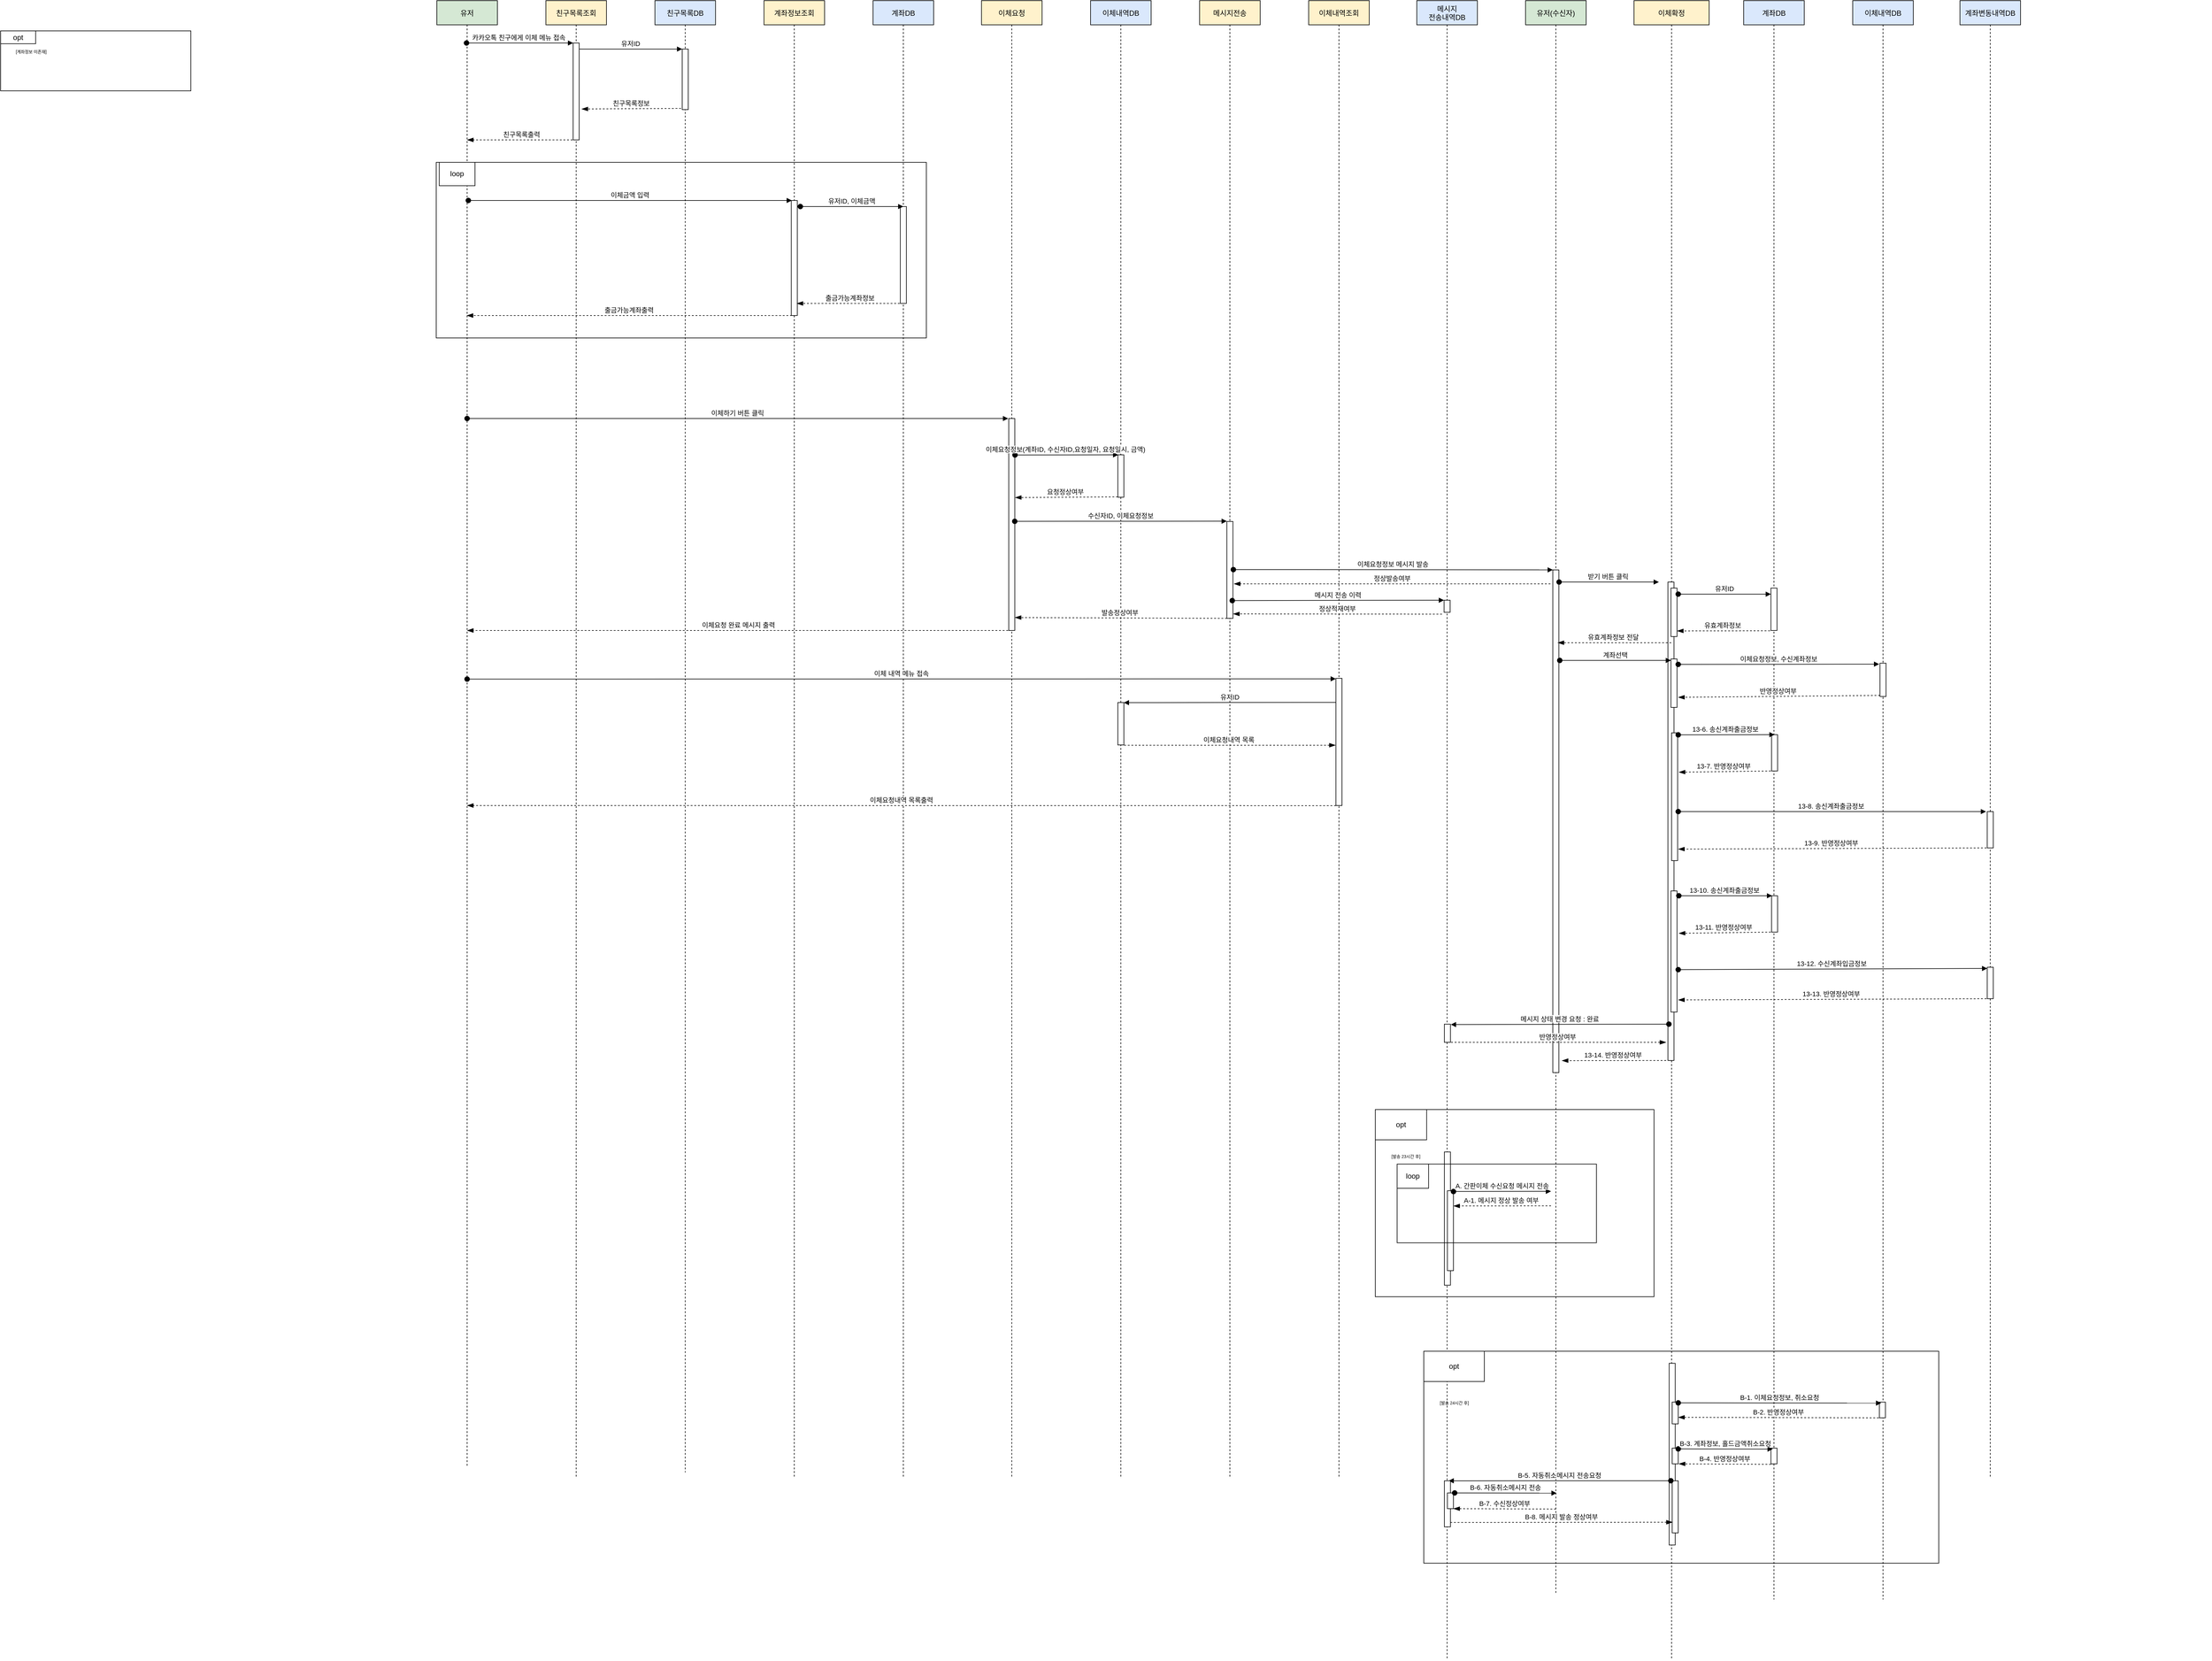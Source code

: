 <mxfile version="20.3.3" type="github">
  <diagram id="kgpKYQtTHZ0yAKxKKP6v" name="Page-1">
    <mxGraphModel dx="3122" dy="794" grid="1" gridSize="10" guides="1" tooltips="1" connect="1" arrows="1" fold="1" page="1" pageScale="1" pageWidth="850" pageHeight="1100" background="none" math="0" shadow="0">
      <root>
        <mxCell id="0" />
        <mxCell id="1" parent="0" />
        <mxCell id="CvV1-d97VzqDH3h47T7x-56" value="" style="group" parent="1" vertex="1" connectable="0">
          <mxGeometry x="-1100" y="130" width="314" height="99" as="geometry" />
        </mxCell>
        <mxCell id="CvV1-d97VzqDH3h47T7x-58" value="opt" style="whiteSpace=wrap;html=1;labelBackgroundColor=#FFFFFF;strokeWidth=1;fillColor=default;" parent="CvV1-d97VzqDH3h47T7x-56" vertex="1">
          <mxGeometry width="57.842" height="21.214" as="geometry" />
        </mxCell>
        <mxCell id="CvV1-d97VzqDH3h47T7x-61" value="" style="group" parent="CvV1-d97VzqDH3h47T7x-56" vertex="1" connectable="0">
          <mxGeometry width="314.0" height="99.0" as="geometry" />
        </mxCell>
        <mxCell id="CvV1-d97VzqDH3h47T7x-57" value="" style="whiteSpace=wrap;html=1;labelBackgroundColor=#FFFFFF;strokeWidth=1;fillColor=none;" parent="CvV1-d97VzqDH3h47T7x-61" vertex="1">
          <mxGeometry width="314.0" height="99.0" as="geometry" />
        </mxCell>
        <mxCell id="CvV1-d97VzqDH3h47T7x-60" value="[계좌정보 미존재]" style="text;html=1;align=center;verticalAlign=middle;resizable=0;points=[];autosize=1;strokeColor=none;fillColor=none;fontSize=7;" parent="CvV1-d97VzqDH3h47T7x-61" vertex="1">
          <mxGeometry y="20.114" width="100" height="30" as="geometry" />
        </mxCell>
        <mxCell id="2jdDPLGbn6Hf8-7H8EuZ-40" value="" style="group" parent="1" vertex="1" connectable="0">
          <mxGeometry x="-380" y="80" width="2929" height="2740" as="geometry" />
        </mxCell>
        <mxCell id="3nuBFxr9cyL0pnOWT2aG-1" value="친구목록조회" style="shape=umlLifeline;perimeter=lifelinePerimeter;container=1;collapsible=0;recursiveResize=0;rounded=0;shadow=0;strokeWidth=1;fillColor=#fff2cc;strokeColor=default;" parent="2jdDPLGbn6Hf8-7H8EuZ-40" vertex="1">
          <mxGeometry x="180" width="100" height="2440" as="geometry" />
        </mxCell>
        <mxCell id="3nuBFxr9cyL0pnOWT2aG-2" value="" style="points=[];perimeter=orthogonalPerimeter;rounded=0;shadow=0;strokeWidth=1;" parent="3nuBFxr9cyL0pnOWT2aG-1" vertex="1">
          <mxGeometry x="45" y="70" width="10" height="160" as="geometry" />
        </mxCell>
        <mxCell id="3nuBFxr9cyL0pnOWT2aG-5" value="친구목록DB" style="shape=umlLifeline;perimeter=lifelinePerimeter;container=1;collapsible=0;recursiveResize=0;rounded=0;shadow=0;strokeWidth=1;fillColor=#dae8fc;strokeColor=default;" parent="2jdDPLGbn6Hf8-7H8EuZ-40" vertex="1">
          <mxGeometry x="360" width="100" height="2430" as="geometry" />
        </mxCell>
        <mxCell id="3nuBFxr9cyL0pnOWT2aG-6" value="" style="points=[];perimeter=orthogonalPerimeter;rounded=0;shadow=0;strokeWidth=1;" parent="3nuBFxr9cyL0pnOWT2aG-5" vertex="1">
          <mxGeometry x="45" y="80" width="10" height="100" as="geometry" />
        </mxCell>
        <mxCell id="3nuBFxr9cyL0pnOWT2aG-7" value="친구목록정보" style="verticalAlign=bottom;endArrow=blockThin;dashed=1;endSize=8;shadow=0;strokeWidth=1;exitX=-0.2;exitY=0.98;exitDx=0;exitDy=0;exitPerimeter=0;endFill=1;entryX=1.4;entryY=0.681;entryDx=0;entryDy=0;entryPerimeter=0;" parent="2jdDPLGbn6Hf8-7H8EuZ-40" target="3nuBFxr9cyL0pnOWT2aG-2" edge="1">
          <mxGeometry relative="1" as="geometry">
            <mxPoint x="240" y="178" as="targetPoint" />
            <mxPoint x="403" y="178" as="sourcePoint" />
          </mxGeometry>
        </mxCell>
        <mxCell id="3nuBFxr9cyL0pnOWT2aG-8" value="유저ID" style="verticalAlign=bottom;endArrow=block;entryX=0;entryY=0;shadow=0;strokeWidth=1;" parent="2jdDPLGbn6Hf8-7H8EuZ-40" source="3nuBFxr9cyL0pnOWT2aG-2" target="3nuBFxr9cyL0pnOWT2aG-6" edge="1">
          <mxGeometry relative="1" as="geometry">
            <mxPoint x="335" y="80" as="sourcePoint" />
          </mxGeometry>
        </mxCell>
        <mxCell id="CvV1-d97VzqDH3h47T7x-1" value="유저" style="shape=umlLifeline;perimeter=lifelinePerimeter;container=1;collapsible=0;recursiveResize=0;rounded=0;shadow=0;strokeWidth=1;fillColor=#d5e8d4;strokeColor=default;" parent="2jdDPLGbn6Hf8-7H8EuZ-40" vertex="1">
          <mxGeometry width="100" height="2420" as="geometry" />
        </mxCell>
        <mxCell id="CvV1-d97VzqDH3h47T7x-10" value="이체금액 입력" style="verticalAlign=bottom;startArrow=oval;endArrow=block;startSize=8;shadow=0;strokeWidth=1;exitX=0.4;exitY=0;exitDx=0;exitDy=0;exitPerimeter=0;entryX=0.1;entryY=0;entryDx=0;entryDy=0;entryPerimeter=0;" parent="CvV1-d97VzqDH3h47T7x-1" target="CvV1-d97VzqDH3h47T7x-8" edge="1">
          <mxGeometry relative="1" as="geometry">
            <mxPoint x="52" y="330" as="sourcePoint" />
            <mxPoint x="228" y="330" as="targetPoint" />
          </mxGeometry>
        </mxCell>
        <mxCell id="3nuBFxr9cyL0pnOWT2aG-3" value="카카오톡 친구에게 이체 메뉴 접속 " style="verticalAlign=bottom;startArrow=oval;endArrow=block;startSize=8;shadow=0;strokeWidth=1;exitX=0.4;exitY=0;exitDx=0;exitDy=0;exitPerimeter=0;" parent="2jdDPLGbn6Hf8-7H8EuZ-40" target="3nuBFxr9cyL0pnOWT2aG-2" edge="1">
          <mxGeometry relative="1" as="geometry">
            <mxPoint x="49" y="70" as="sourcePoint" />
          </mxGeometry>
        </mxCell>
        <mxCell id="CvV1-d97VzqDH3h47T7x-9" value="친구목록출력" style="verticalAlign=bottom;endArrow=blockThin;dashed=1;endSize=8;shadow=0;strokeWidth=1;endFill=1;" parent="2jdDPLGbn6Hf8-7H8EuZ-40" target="CvV1-d97VzqDH3h47T7x-1" edge="1">
          <mxGeometry relative="1" as="geometry">
            <mxPoint x="245" y="240" as="targetPoint" />
            <mxPoint x="230" y="230" as="sourcePoint" />
          </mxGeometry>
        </mxCell>
        <mxCell id="CvV1-d97VzqDH3h47T7x-13" value="계좌정보조회" style="shape=umlLifeline;perimeter=lifelinePerimeter;container=1;collapsible=0;recursiveResize=0;rounded=0;shadow=0;strokeWidth=1;fillColor=#fff2cc;strokeColor=default;" parent="2jdDPLGbn6Hf8-7H8EuZ-40" vertex="1">
          <mxGeometry x="540" width="100" height="2440" as="geometry" />
        </mxCell>
        <mxCell id="CvV1-d97VzqDH3h47T7x-8" value="" style="points=[];perimeter=orthogonalPerimeter;rounded=0;shadow=0;strokeWidth=1;" parent="CvV1-d97VzqDH3h47T7x-13" vertex="1">
          <mxGeometry x="45" y="330" width="10" height="190" as="geometry" />
        </mxCell>
        <mxCell id="CvV1-d97VzqDH3h47T7x-15" value="계좌DB" style="shape=umlLifeline;perimeter=lifelinePerimeter;container=1;collapsible=0;recursiveResize=0;rounded=0;shadow=0;strokeWidth=1;fillColor=#dae8fc;strokeColor=default;" parent="2jdDPLGbn6Hf8-7H8EuZ-40" vertex="1">
          <mxGeometry x="720" width="100" height="2440" as="geometry" />
        </mxCell>
        <mxCell id="CvV1-d97VzqDH3h47T7x-16" value="" style="points=[];perimeter=orthogonalPerimeter;rounded=0;shadow=0;strokeWidth=1;" parent="CvV1-d97VzqDH3h47T7x-15" vertex="1">
          <mxGeometry x="45" y="340" width="10" height="160" as="geometry" />
        </mxCell>
        <mxCell id="CvV1-d97VzqDH3h47T7x-19" value="유저ID, 이체금액" style="verticalAlign=bottom;startArrow=oval;endArrow=block;startSize=8;shadow=0;strokeWidth=1;entryX=0.5;entryY=0;entryDx=0;entryDy=0;entryPerimeter=0;" parent="2jdDPLGbn6Hf8-7H8EuZ-40" target="CvV1-d97VzqDH3h47T7x-16" edge="1">
          <mxGeometry relative="1" as="geometry">
            <mxPoint x="600" y="340" as="sourcePoint" />
            <mxPoint x="1154" y="370" as="targetPoint" />
          </mxGeometry>
        </mxCell>
        <mxCell id="CvV1-d97VzqDH3h47T7x-24" value="출금가능계좌정보" style="verticalAlign=bottom;endArrow=blockThin;dashed=1;endSize=8;shadow=0;strokeWidth=1;entryX=0.9;entryY=0.869;entryDx=0;entryDy=0;entryPerimeter=0;exitX=0.5;exitY=1;exitDx=0;exitDy=0;exitPerimeter=0;endFill=1;" parent="2jdDPLGbn6Hf8-7H8EuZ-40" edge="1">
          <mxGeometry relative="1" as="geometry">
            <mxPoint x="594" y="500.04" as="targetPoint" />
            <mxPoint x="770" y="500" as="sourcePoint" />
          </mxGeometry>
        </mxCell>
        <mxCell id="CvV1-d97VzqDH3h47T7x-25" value="출금가능계좌출력" style="verticalAlign=bottom;endArrow=blockThin;dashed=1;endSize=8;shadow=0;strokeWidth=1;exitX=0.5;exitY=1;exitDx=0;exitDy=0;exitPerimeter=0;endFill=1;" parent="2jdDPLGbn6Hf8-7H8EuZ-40" edge="1">
          <mxGeometry relative="1" as="geometry">
            <mxPoint x="49.5" y="520" as="targetPoint" />
            <mxPoint x="586" y="520" as="sourcePoint" />
          </mxGeometry>
        </mxCell>
        <mxCell id="CvV1-d97VzqDH3h47T7x-55" value="" style="group" parent="2jdDPLGbn6Hf8-7H8EuZ-40" vertex="1" connectable="0">
          <mxGeometry x="4" y="267" width="809" height="290" as="geometry" />
        </mxCell>
        <mxCell id="CvV1-d97VzqDH3h47T7x-54" value="loop" style="whiteSpace=wrap;html=1;labelBackgroundColor=#FFFFFF;strokeWidth=1;fillColor=default;" parent="CvV1-d97VzqDH3h47T7x-55" vertex="1">
          <mxGeometry width="58.99" height="38.667" as="geometry" />
        </mxCell>
        <mxCell id="CvV1-d97VzqDH3h47T7x-53" value="" style="whiteSpace=wrap;html=1;labelBackgroundColor=#FFFFFF;strokeWidth=1;fillColor=none;" parent="CvV1-d97VzqDH3h47T7x-55" vertex="1">
          <mxGeometry x="-5" width="809" height="290" as="geometry" />
        </mxCell>
        <mxCell id="CvV1-d97VzqDH3h47T7x-63" value="이체하기 버튼 클릭" style="verticalAlign=bottom;startArrow=oval;endArrow=block;startSize=8;shadow=0;strokeWidth=1;exitX=0.4;exitY=0;exitDx=0;exitDy=0;exitPerimeter=0;entryX=-0.1;entryY=0;entryDx=0;entryDy=0;entryPerimeter=0;" parent="2jdDPLGbn6Hf8-7H8EuZ-40" target="CvV1-d97VzqDH3h47T7x-65" edge="1">
          <mxGeometry relative="1" as="geometry">
            <mxPoint x="50" y="690" as="sourcePoint" />
            <mxPoint x="226" y="690" as="targetPoint" />
          </mxGeometry>
        </mxCell>
        <mxCell id="CvV1-d97VzqDH3h47T7x-77" value="이체요청 완료 메시지 출력 " style="verticalAlign=bottom;endArrow=blockThin;dashed=1;endSize=8;shadow=0;strokeWidth=1;exitX=0.5;exitY=1;exitDx=0;exitDy=0;exitPerimeter=0;endFill=1;" parent="2jdDPLGbn6Hf8-7H8EuZ-40" source="CvV1-d97VzqDH3h47T7x-65" target="CvV1-d97VzqDH3h47T7x-1" edge="1">
          <mxGeometry relative="1" as="geometry">
            <mxPoint x="772.0" y="1040.45" as="targetPoint" />
            <mxPoint x="1120.85" y="1040" as="sourcePoint" />
          </mxGeometry>
        </mxCell>
        <mxCell id="CvV1-d97VzqDH3h47T7x-79" value="이체 내역 메뉴 접속" style="verticalAlign=bottom;startArrow=oval;endArrow=block;startSize=8;shadow=0;strokeWidth=1;exitX=0.5;exitY=0.484;exitDx=0;exitDy=0;exitPerimeter=0;entryX=-0.015;entryY=0.004;entryDx=0;entryDy=0;entryPerimeter=0;" parent="2jdDPLGbn6Hf8-7H8EuZ-40" target="CvV1-d97VzqDH3h47T7x-82" edge="1">
          <mxGeometry relative="1" as="geometry">
            <mxPoint x="50" y="1120.28" as="sourcePoint" />
            <mxPoint x="1127" y="1119" as="targetPoint" />
          </mxGeometry>
        </mxCell>
        <mxCell id="CvV1-d97VzqDH3h47T7x-87" value="이체요청내역 목록출력" style="verticalAlign=bottom;endArrow=blockThin;dashed=1;endSize=8;shadow=0;strokeWidth=1;endFill=1;exitX=0;exitY=1.001;exitDx=0;exitDy=0;exitPerimeter=0;" parent="2jdDPLGbn6Hf8-7H8EuZ-40" source="CvV1-d97VzqDH3h47T7x-82" edge="1">
          <mxGeometry relative="1" as="geometry">
            <mxPoint x="50" y="1329" as="targetPoint" />
            <mxPoint x="1790" y="1329" as="sourcePoint" />
          </mxGeometry>
        </mxCell>
        <mxCell id="CvV1-d97VzqDH3h47T7x-135" value="" style="group" parent="2jdDPLGbn6Hf8-7H8EuZ-40" vertex="1" connectable="0">
          <mxGeometry x="899" width="2030" height="2740" as="geometry" />
        </mxCell>
        <mxCell id="CvV1-d97VzqDH3h47T7x-64" value="이체요청" style="shape=umlLifeline;perimeter=lifelinePerimeter;container=1;collapsible=0;recursiveResize=0;rounded=0;shadow=0;strokeWidth=1;fillColor=#fff2cc;strokeColor=default;" parent="CvV1-d97VzqDH3h47T7x-135" vertex="1">
          <mxGeometry width="100" height="2440" as="geometry" />
        </mxCell>
        <mxCell id="CvV1-d97VzqDH3h47T7x-65" value="" style="points=[];perimeter=orthogonalPerimeter;rounded=0;shadow=0;strokeWidth=1;" parent="CvV1-d97VzqDH3h47T7x-64" vertex="1">
          <mxGeometry x="45" y="690" width="10" height="350" as="geometry" />
        </mxCell>
        <mxCell id="CvV1-d97VzqDH3h47T7x-66" value="이체내역DB" style="shape=umlLifeline;perimeter=lifelinePerimeter;container=1;collapsible=0;recursiveResize=0;rounded=0;shadow=0;strokeWidth=1;fillColor=#dae8fc;strokeColor=default;" parent="CvV1-d97VzqDH3h47T7x-135" vertex="1">
          <mxGeometry x="180" width="100" height="2440" as="geometry" />
        </mxCell>
        <mxCell id="CvV1-d97VzqDH3h47T7x-67" value="" style="points=[];perimeter=orthogonalPerimeter;rounded=0;shadow=0;strokeWidth=1;" parent="CvV1-d97VzqDH3h47T7x-66" vertex="1">
          <mxGeometry x="45" y="750" width="10" height="70" as="geometry" />
        </mxCell>
        <mxCell id="CvV1-d97VzqDH3h47T7x-84" value="" style="points=[];perimeter=orthogonalPerimeter;rounded=0;shadow=0;strokeWidth=1;" parent="CvV1-d97VzqDH3h47T7x-66" vertex="1">
          <mxGeometry x="45" y="1159" width="10" height="70" as="geometry" />
        </mxCell>
        <mxCell id="CvV1-d97VzqDH3h47T7x-68" value="메시지전송" style="shape=umlLifeline;perimeter=lifelinePerimeter;container=1;collapsible=0;recursiveResize=0;rounded=0;shadow=0;strokeWidth=1;fillColor=#fff2cc;strokeColor=default;" parent="CvV1-d97VzqDH3h47T7x-135" vertex="1">
          <mxGeometry x="360" width="100" height="2440" as="geometry" />
        </mxCell>
        <mxCell id="CvV1-d97VzqDH3h47T7x-69" value="" style="points=[];perimeter=orthogonalPerimeter;rounded=0;shadow=0;strokeWidth=1;" parent="CvV1-d97VzqDH3h47T7x-68" vertex="1">
          <mxGeometry x="45" y="860" width="10" height="160" as="geometry" />
        </mxCell>
        <mxCell id="CvV1-d97VzqDH3h47T7x-71" value="이체요청정보(계좌ID, 수신자ID,요청일자, 요청일시, 금액) " style="verticalAlign=bottom;startArrow=oval;endArrow=block;startSize=8;shadow=0;strokeWidth=1;exitX=1.031;exitY=0.172;exitDx=0;exitDy=0;exitPerimeter=0;entryX=0.068;entryY=0;entryDx=0;entryDy=0;entryPerimeter=0;" parent="CvV1-d97VzqDH3h47T7x-135" source="CvV1-d97VzqDH3h47T7x-65" target="CvV1-d97VzqDH3h47T7x-67" edge="1">
          <mxGeometry relative="1" as="geometry">
            <mxPoint x="60" y="750" as="sourcePoint" />
            <mxPoint x="230" y="750" as="targetPoint" />
          </mxGeometry>
        </mxCell>
        <mxCell id="CvV1-d97VzqDH3h47T7x-72" value="수신자ID, 이체요청정보" style="verticalAlign=bottom;startArrow=oval;endArrow=block;startSize=8;shadow=0;strokeWidth=1;exitX=0.986;exitY=0.485;exitDx=0;exitDy=0;exitPerimeter=0;entryX=-0.014;entryY=-0.003;entryDx=0;entryDy=0;entryPerimeter=0;" parent="CvV1-d97VzqDH3h47T7x-135" source="CvV1-d97VzqDH3h47T7x-65" target="CvV1-d97VzqDH3h47T7x-69" edge="1">
          <mxGeometry relative="1" as="geometry">
            <mxPoint x="65.31" y="860.2" as="sourcePoint" />
            <mxPoint x="235.68" y="860" as="targetPoint" />
          </mxGeometry>
        </mxCell>
        <mxCell id="CvV1-d97VzqDH3h47T7x-73" value="요청정상여부 " style="verticalAlign=bottom;endArrow=blockThin;dashed=1;endSize=8;shadow=0;strokeWidth=1;exitX=0.009;exitY=0.991;exitDx=0;exitDy=0;exitPerimeter=0;endFill=1;entryX=1.036;entryY=0.373;entryDx=0;entryDy=0;entryPerimeter=0;" parent="CvV1-d97VzqDH3h47T7x-135" source="CvV1-d97VzqDH3h47T7x-67" target="CvV1-d97VzqDH3h47T7x-65" edge="1">
          <mxGeometry relative="1" as="geometry">
            <mxPoint x="60" y="820" as="targetPoint" />
            <mxPoint x="225" y="818.82" as="sourcePoint" />
          </mxGeometry>
        </mxCell>
        <mxCell id="CvV1-d97VzqDH3h47T7x-74" value="유저(수신자)" style="shape=umlLifeline;perimeter=lifelinePerimeter;container=1;collapsible=0;recursiveResize=0;rounded=0;shadow=0;strokeWidth=1;fillColor=#d5e8d4;strokeColor=default;" parent="CvV1-d97VzqDH3h47T7x-135" vertex="1">
          <mxGeometry x="898" width="100" height="2630" as="geometry" />
        </mxCell>
        <mxCell id="CvV1-d97VzqDH3h47T7x-88" value="" style="points=[];perimeter=orthogonalPerimeter;rounded=0;shadow=0;strokeWidth=1;" parent="CvV1-d97VzqDH3h47T7x-74" vertex="1">
          <mxGeometry x="45" y="940" width="10" height="830" as="geometry" />
        </mxCell>
        <mxCell id="CvV1-d97VzqDH3h47T7x-76" value="발송정상여부 " style="verticalAlign=bottom;endArrow=blockThin;dashed=1;endSize=8;shadow=0;strokeWidth=1;exitX=0.008;exitY=1;exitDx=0;exitDy=0;exitPerimeter=0;endFill=1;entryX=1.012;entryY=0.939;entryDx=0;entryDy=0;entryPerimeter=0;" parent="CvV1-d97VzqDH3h47T7x-135" source="CvV1-d97VzqDH3h47T7x-69" target="CvV1-d97VzqDH3h47T7x-65" edge="1">
          <mxGeometry relative="1" as="geometry">
            <mxPoint x="150" y="931" as="targetPoint" />
            <mxPoint x="399.73" y="930.0" as="sourcePoint" />
          </mxGeometry>
        </mxCell>
        <mxCell id="CvV1-d97VzqDH3h47T7x-81" value="이체내역조회" style="shape=umlLifeline;perimeter=lifelinePerimeter;container=1;collapsible=0;recursiveResize=0;rounded=0;shadow=0;strokeWidth=1;fillColor=#fff2cc;strokeColor=default;" parent="CvV1-d97VzqDH3h47T7x-135" vertex="1">
          <mxGeometry x="540" width="100" height="2440" as="geometry" />
        </mxCell>
        <mxCell id="CvV1-d97VzqDH3h47T7x-82" value="" style="points=[];perimeter=orthogonalPerimeter;rounded=0;shadow=0;strokeWidth=1;" parent="CvV1-d97VzqDH3h47T7x-81" vertex="1">
          <mxGeometry x="45" y="1119" width="10" height="210" as="geometry" />
        </mxCell>
        <mxCell id="CvV1-d97VzqDH3h47T7x-83" value="유저ID" style="verticalAlign=bottom;startArrow=none;endArrow=block;startSize=8;shadow=0;strokeWidth=1;exitX=0.002;exitY=0.189;exitDx=0;exitDy=0;exitPerimeter=0;entryX=0.99;entryY=0.002;entryDx=0;entryDy=0;entryPerimeter=0;startFill=0;" parent="CvV1-d97VzqDH3h47T7x-135" source="CvV1-d97VzqDH3h47T7x-82" target="CvV1-d97VzqDH3h47T7x-84" edge="1">
          <mxGeometry relative="1" as="geometry">
            <mxPoint x="-1020" y="1130.28" as="sourcePoint" />
            <mxPoint x="340" y="1159" as="targetPoint" />
          </mxGeometry>
        </mxCell>
        <mxCell id="CvV1-d97VzqDH3h47T7x-85" value="이체요청내역 목록 " style="verticalAlign=bottom;endArrow=blockThin;dashed=1;endSize=8;shadow=0;strokeWidth=1;exitX=1.047;exitY=1.008;exitDx=0;exitDy=0;exitPerimeter=0;endFill=1;entryX=-0.049;entryY=0.526;entryDx=0;entryDy=0;entryPerimeter=0;" parent="CvV1-d97VzqDH3h47T7x-135" source="CvV1-d97VzqDH3h47T7x-84" target="CvV1-d97VzqDH3h47T7x-82" edge="1">
          <mxGeometry relative="1" as="geometry">
            <mxPoint x="-140" y="1279.45" as="targetPoint" />
            <mxPoint x="208.85" y="1279" as="sourcePoint" />
          </mxGeometry>
        </mxCell>
        <mxCell id="CvV1-d97VzqDH3h47T7x-89" value="이체확정" style="shape=umlLifeline;perimeter=lifelinePerimeter;container=1;collapsible=0;recursiveResize=0;rounded=0;shadow=0;strokeWidth=1;fillColor=#fff2cc;strokeColor=default;" parent="CvV1-d97VzqDH3h47T7x-135" vertex="1">
          <mxGeometry x="1077" width="124" height="2740" as="geometry" />
        </mxCell>
        <mxCell id="CvV1-d97VzqDH3h47T7x-90" value="" style="points=[];perimeter=orthogonalPerimeter;rounded=0;shadow=0;strokeWidth=1;" parent="CvV1-d97VzqDH3h47T7x-89" vertex="1">
          <mxGeometry x="56" y="960" width="10" height="790" as="geometry" />
        </mxCell>
        <mxCell id="CvV1-d97VzqDH3h47T7x-94" value="" style="points=[];perimeter=orthogonalPerimeter;rounded=0;shadow=0;strokeWidth=1;" parent="CvV1-d97VzqDH3h47T7x-89" vertex="1">
          <mxGeometry x="61" y="970" width="10" height="80" as="geometry" />
        </mxCell>
        <mxCell id="CvV1-d97VzqDH3h47T7x-114" value="" style="points=[];perimeter=orthogonalPerimeter;rounded=0;shadow=0;strokeWidth=1;" parent="CvV1-d97VzqDH3h47T7x-89" vertex="1">
          <mxGeometry x="62" y="1209" width="10" height="211" as="geometry" />
        </mxCell>
        <mxCell id="CvV1-d97VzqDH3h47T7x-124" value="" style="points=[];perimeter=orthogonalPerimeter;rounded=0;shadow=0;strokeWidth=1;" parent="CvV1-d97VzqDH3h47T7x-89" vertex="1">
          <mxGeometry x="61" y="1470" width="10" height="200" as="geometry" />
        </mxCell>
        <mxCell id="2jdDPLGbn6Hf8-7H8EuZ-38" value="유효계좌정보 전달 " style="verticalAlign=bottom;endArrow=blockThin;dashed=1;endSize=8;shadow=0;strokeWidth=1;endFill=1;entryX=1.014;entryY=0.884;entryDx=0;entryDy=0;entryPerimeter=0;" parent="CvV1-d97VzqDH3h47T7x-89" source="CvV1-d97VzqDH3h47T7x-89" edge="1">
          <mxGeometry relative="1" as="geometry">
            <mxPoint x="-126.0" y="1060.23" as="targetPoint" />
            <mxPoint x="27.36" y="1060.0" as="sourcePoint" />
          </mxGeometry>
        </mxCell>
        <mxCell id="CvV1-d97VzqDH3h47T7x-91" value="받기 버튼 클릭 " style="verticalAlign=bottom;startArrow=oval;endArrow=block;startSize=8;shadow=0;strokeWidth=1;exitX=1.071;exitY=0.235;exitDx=0;exitDy=0;exitPerimeter=0;" parent="CvV1-d97VzqDH3h47T7x-135" edge="1">
          <mxGeometry relative="1" as="geometry">
            <mxPoint x="953.35" y="960.0" as="sourcePoint" />
            <mxPoint x="1118" y="960" as="targetPoint" />
          </mxGeometry>
        </mxCell>
        <mxCell id="CvV1-d97VzqDH3h47T7x-92" value="계좌DB" style="shape=umlLifeline;perimeter=lifelinePerimeter;container=1;collapsible=0;recursiveResize=0;rounded=0;shadow=0;strokeWidth=1;labelBackgroundColor=none;fillColor=#dae8fc;strokeColor=default;" parent="CvV1-d97VzqDH3h47T7x-135" vertex="1">
          <mxGeometry x="1258" width="100" height="2640" as="geometry" />
        </mxCell>
        <mxCell id="CvV1-d97VzqDH3h47T7x-93" value="" style="points=[];perimeter=orthogonalPerimeter;rounded=0;shadow=0;strokeWidth=1;" parent="CvV1-d97VzqDH3h47T7x-92" vertex="1">
          <mxGeometry x="45" y="970" width="10" height="70" as="geometry" />
        </mxCell>
        <mxCell id="CvV1-d97VzqDH3h47T7x-126" value="13-12. 수신계좌입금정보 " style="verticalAlign=bottom;startArrow=oval;endArrow=block;startSize=8;shadow=0;strokeWidth=1;entryX=-0.038;entryY=0.124;entryDx=0;entryDy=0;entryPerimeter=0;" parent="CvV1-d97VzqDH3h47T7x-92" edge="1">
          <mxGeometry relative="1" as="geometry">
            <mxPoint x="-108" y="1600" as="sourcePoint" />
            <mxPoint x="402.0" y="1598" as="targetPoint" />
          </mxGeometry>
        </mxCell>
        <mxCell id="CvV1-d97VzqDH3h47T7x-127" value="13-13. 반영정상여부 " style="verticalAlign=bottom;endArrow=blockThin;dashed=1;endSize=8;shadow=0;strokeWidth=1;endFill=1;exitX=-0.128;exitY=1;exitDx=0;exitDy=0;exitPerimeter=0;" parent="CvV1-d97VzqDH3h47T7x-92" edge="1">
          <mxGeometry relative="1" as="geometry">
            <mxPoint x="-108" y="1650" as="targetPoint" />
            <mxPoint x="400.72" y="1648" as="sourcePoint" />
          </mxGeometry>
        </mxCell>
        <mxCell id="CvV1-d97VzqDH3h47T7x-95" value="유저ID" style="verticalAlign=bottom;startArrow=oval;endArrow=block;startSize=8;shadow=0;strokeWidth=1;entryX=-0.006;entryY=0.143;entryDx=0;entryDy=0;entryPerimeter=0;" parent="CvV1-d97VzqDH3h47T7x-135" target="CvV1-d97VzqDH3h47T7x-93" edge="1">
          <mxGeometry relative="1" as="geometry">
            <mxPoint x="1150" y="980" as="sourcePoint" />
            <mxPoint x="1308.29" y="980.16" as="targetPoint" />
          </mxGeometry>
        </mxCell>
        <mxCell id="CvV1-d97VzqDH3h47T7x-96" value="유효계좌정보 " style="verticalAlign=bottom;endArrow=blockThin;dashed=1;endSize=8;shadow=0;strokeWidth=1;endFill=1;exitX=-0.15;exitY=1.007;exitDx=0;exitDy=0;exitPerimeter=0;entryX=1.014;entryY=0.884;entryDx=0;entryDy=0;entryPerimeter=0;" parent="CvV1-d97VzqDH3h47T7x-135" source="CvV1-d97VzqDH3h47T7x-93" target="CvV1-d97VzqDH3h47T7x-94" edge="1">
          <mxGeometry relative="1" as="geometry">
            <mxPoint x="1138" y="1040" as="targetPoint" />
            <mxPoint x="1503" y="1050.21" as="sourcePoint" />
          </mxGeometry>
        </mxCell>
        <mxCell id="CvV1-d97VzqDH3h47T7x-103" value="" style="points=[];perimeter=orthogonalPerimeter;rounded=0;shadow=0;strokeWidth=1;" parent="CvV1-d97VzqDH3h47T7x-135" vertex="1">
          <mxGeometry x="1138" y="1087" width="10" height="80" as="geometry" />
        </mxCell>
        <mxCell id="CvV1-d97VzqDH3h47T7x-105" value="13-14. 반영정상여부 " style="verticalAlign=bottom;endArrow=blockThin;dashed=1;endSize=8;shadow=0;strokeWidth=1;endFill=1;entryX=1.014;entryY=0.884;entryDx=0;entryDy=0;entryPerimeter=0;" parent="CvV1-d97VzqDH3h47T7x-135" edge="1">
          <mxGeometry relative="1" as="geometry">
            <mxPoint x="958.0" y="1750.23" as="targetPoint" />
            <mxPoint x="1130" y="1750" as="sourcePoint" />
          </mxGeometry>
        </mxCell>
        <mxCell id="CvV1-d97VzqDH3h47T7x-106" value="이체내역DB" style="shape=umlLifeline;perimeter=lifelinePerimeter;container=1;collapsible=0;recursiveResize=0;rounded=0;shadow=0;strokeWidth=1;fillColor=#dae8fc;strokeColor=default;" parent="CvV1-d97VzqDH3h47T7x-135" vertex="1">
          <mxGeometry x="1438" width="100" height="2640" as="geometry" />
        </mxCell>
        <mxCell id="CvV1-d97VzqDH3h47T7x-108" value="" style="points=[];perimeter=orthogonalPerimeter;rounded=0;shadow=0;strokeWidth=1;" parent="CvV1-d97VzqDH3h47T7x-106" vertex="1">
          <mxGeometry x="45" y="1094" width="10" height="55" as="geometry" />
        </mxCell>
        <mxCell id="CvV1-d97VzqDH3h47T7x-109" value="이체요청정보, 수신계좌정보" style="verticalAlign=bottom;startArrow=oval;endArrow=block;startSize=8;shadow=0;strokeWidth=1;entryX=-0.133;entryY=0.029;entryDx=0;entryDy=0;entryPerimeter=0;" parent="CvV1-d97VzqDH3h47T7x-135" target="CvV1-d97VzqDH3h47T7x-108" edge="1">
          <mxGeometry relative="1" as="geometry">
            <mxPoint x="1150" y="1096" as="sourcePoint" />
            <mxPoint x="1303.0" y="1095.01" as="targetPoint" />
          </mxGeometry>
        </mxCell>
        <mxCell id="CvV1-d97VzqDH3h47T7x-110" value="계좌변동내역DB" style="shape=umlLifeline;perimeter=lifelinePerimeter;container=1;collapsible=0;recursiveResize=0;rounded=0;shadow=0;strokeWidth=1;fillColor=#dae8fc;strokeColor=default;" parent="CvV1-d97VzqDH3h47T7x-135" vertex="1">
          <mxGeometry x="1615" width="100" height="2440" as="geometry" />
        </mxCell>
        <mxCell id="CvV1-d97VzqDH3h47T7x-111" value="" style="points=[];perimeter=orthogonalPerimeter;rounded=0;shadow=0;strokeWidth=1;" parent="CvV1-d97VzqDH3h47T7x-110" vertex="1">
          <mxGeometry x="45" y="1339" width="10" height="60" as="geometry" />
        </mxCell>
        <mxCell id="CvV1-d97VzqDH3h47T7x-125" value="" style="points=[];perimeter=orthogonalPerimeter;rounded=0;shadow=0;strokeWidth=1;" parent="CvV1-d97VzqDH3h47T7x-110" vertex="1">
          <mxGeometry x="45" y="1596" width="10" height="52" as="geometry" />
        </mxCell>
        <mxCell id="CvV1-d97VzqDH3h47T7x-112" value="반영정상여부 " style="verticalAlign=bottom;endArrow=blockThin;dashed=1;endSize=8;shadow=0;strokeWidth=1;endFill=1;entryX=1.2;entryY=0.792;entryDx=0;entryDy=0;entryPerimeter=0;exitX=0.002;exitY=0.967;exitDx=0;exitDy=0;exitPerimeter=0;" parent="CvV1-d97VzqDH3h47T7x-135" source="CvV1-d97VzqDH3h47T7x-108" target="CvV1-d97VzqDH3h47T7x-103" edge="1">
          <mxGeometry relative="1" as="geometry">
            <mxPoint x="1138.0" y="1145.23" as="targetPoint" />
            <mxPoint x="1301.36" y="1145.0" as="sourcePoint" />
          </mxGeometry>
        </mxCell>
        <mxCell id="CvV1-d97VzqDH3h47T7x-115" value="13-8. 송신계좌출금정보 " style="verticalAlign=bottom;startArrow=oval;endArrow=block;startSize=8;shadow=0;strokeWidth=1;" parent="CvV1-d97VzqDH3h47T7x-135" edge="1">
          <mxGeometry relative="1" as="geometry">
            <mxPoint x="1150" y="1339" as="sourcePoint" />
            <mxPoint x="1658" y="1339" as="targetPoint" />
          </mxGeometry>
        </mxCell>
        <mxCell id="CvV1-d97VzqDH3h47T7x-117" value="13-9. 반영정상여부 " style="verticalAlign=bottom;endArrow=blockThin;dashed=1;endSize=8;shadow=0;strokeWidth=1;endFill=1;exitX=-0.128;exitY=1;exitDx=0;exitDy=0;exitPerimeter=0;" parent="CvV1-d97VzqDH3h47T7x-135" source="CvV1-d97VzqDH3h47T7x-111" edge="1">
          <mxGeometry relative="1" as="geometry">
            <mxPoint x="1150" y="1401" as="targetPoint" />
            <mxPoint x="1483.02" y="1399" as="sourcePoint" />
          </mxGeometry>
        </mxCell>
        <mxCell id="CvV1-d97VzqDH3h47T7x-147" value="메시지&#xa;전송내역DB" style="shape=umlLifeline;perimeter=lifelinePerimeter;container=1;collapsible=0;recursiveResize=0;rounded=0;shadow=0;strokeWidth=1;fillColor=#dae8fc;strokeColor=default;" parent="CvV1-d97VzqDH3h47T7x-135" vertex="1">
          <mxGeometry x="718.5" width="100" height="2740" as="geometry" />
        </mxCell>
        <mxCell id="CvV1-d97VzqDH3h47T7x-148" value="" style="points=[];perimeter=orthogonalPerimeter;rounded=0;shadow=0;strokeWidth=1;" parent="CvV1-d97VzqDH3h47T7x-147" vertex="1">
          <mxGeometry x="45" y="990" width="10" height="20" as="geometry" />
        </mxCell>
        <mxCell id="CvV1-d97VzqDH3h47T7x-75" value="이체요청정보 메시지 발송" style="verticalAlign=bottom;startArrow=oval;endArrow=block;startSize=8;shadow=0;strokeWidth=1;exitX=1.071;exitY=0.235;exitDx=0;exitDy=0;exitPerimeter=0;entryX=0;entryY=0.001;entryDx=0;entryDy=0;entryPerimeter=0;" parent="CvV1-d97VzqDH3h47T7x-135" edge="1">
          <mxGeometry relative="1" as="geometry">
            <mxPoint x="415.71" y="939.45" as="sourcePoint" />
            <mxPoint x="943" y="939.89" as="targetPoint" />
          </mxGeometry>
        </mxCell>
        <mxCell id="CvV1-d97VzqDH3h47T7x-150" value="메시지 전송 이력" style="verticalAlign=bottom;startArrow=oval;endArrow=block;startSize=8;shadow=0;strokeWidth=1;exitX=0.539;exitY=0.406;exitDx=0;exitDy=0;exitPerimeter=0;entryX=-0.015;entryY=0;entryDx=0;entryDy=0;entryPerimeter=0;" parent="CvV1-d97VzqDH3h47T7x-135" source="CvV1-d97VzqDH3h47T7x-68" target="CvV1-d97VzqDH3h47T7x-148" edge="1">
          <mxGeometry relative="1" as="geometry">
            <mxPoint x="415.71" y="878.0" as="sourcePoint" />
            <mxPoint x="943" y="878.44" as="targetPoint" />
          </mxGeometry>
        </mxCell>
        <mxCell id="CvV1-d97VzqDH3h47T7x-152" value="정상적재여부" style="verticalAlign=bottom;endArrow=blockThin;dashed=1;endSize=8;shadow=0;strokeWidth=1;endFill=1;entryX=1.044;entryY=0.954;entryDx=0;entryDy=0;entryPerimeter=0;" parent="CvV1-d97VzqDH3h47T7x-135" target="CvV1-d97VzqDH3h47T7x-69" edge="1">
          <mxGeometry relative="1" as="geometry">
            <mxPoint x="420" y="1013" as="targetPoint" />
            <mxPoint x="760" y="1013" as="sourcePoint" />
          </mxGeometry>
        </mxCell>
        <mxCell id="CvV1-d97VzqDH3h47T7x-155" value="메시지 상태 변경 요청 : 완료" style="verticalAlign=bottom;startArrow=oval;endArrow=block;startSize=8;shadow=0;strokeWidth=1;exitX=0.157;exitY=0.924;exitDx=0;exitDy=0;exitPerimeter=0;entryX=1.067;entryY=0.022;entryDx=0;entryDy=0;entryPerimeter=0;" parent="CvV1-d97VzqDH3h47T7x-135" source="CvV1-d97VzqDH3h47T7x-90" target="CvV1-d97VzqDH3h47T7x-169" edge="1">
          <mxGeometry relative="1" as="geometry">
            <mxPoint x="1120.29" y="1690.77" as="sourcePoint" />
            <mxPoint x="780" y="1690" as="targetPoint" />
          </mxGeometry>
        </mxCell>
        <mxCell id="CvV1-d97VzqDH3h47T7x-156" value="정상발송여부" style="verticalAlign=bottom;endArrow=blockThin;dashed=1;endSize=8;shadow=0;strokeWidth=1;endFill=1;entryX=1.044;entryY=0.954;entryDx=0;entryDy=0;entryPerimeter=0;" parent="CvV1-d97VzqDH3h47T7x-135" edge="1">
          <mxGeometry relative="1" as="geometry">
            <mxPoint x="416.72" y="963.0" as="targetPoint" />
            <mxPoint x="939" y="963" as="sourcePoint" />
          </mxGeometry>
        </mxCell>
        <mxCell id="CvV1-d97VzqDH3h47T7x-157" value="반영정상여부 " style="verticalAlign=bottom;endArrow=blockThin;dashed=1;endSize=8;shadow=0;strokeWidth=1;endFill=1;" parent="CvV1-d97VzqDH3h47T7x-135" edge="1">
          <mxGeometry relative="1" as="geometry">
            <mxPoint x="1130" y="1720" as="targetPoint" />
            <mxPoint x="775" y="1720" as="sourcePoint" />
          </mxGeometry>
        </mxCell>
        <mxCell id="CvV1-d97VzqDH3h47T7x-169" value="" style="points=[];perimeter=orthogonalPerimeter;rounded=0;shadow=0;strokeWidth=1;" parent="CvV1-d97VzqDH3h47T7x-135" vertex="1">
          <mxGeometry x="764" y="1690" width="10" height="30" as="geometry" />
        </mxCell>
        <mxCell id="2jdDPLGbn6Hf8-7H8EuZ-7" value="" style="points=[];perimeter=orthogonalPerimeter;rounded=0;shadow=0;strokeWidth=1;" parent="CvV1-d97VzqDH3h47T7x-135" vertex="1">
          <mxGeometry x="1135" y="2250" width="10" height="300" as="geometry" />
        </mxCell>
        <mxCell id="2jdDPLGbn6Hf8-7H8EuZ-19" value="" style="points=[];perimeter=orthogonalPerimeter;rounded=0;shadow=0;strokeWidth=1;" parent="CvV1-d97VzqDH3h47T7x-135" vertex="1">
          <mxGeometry x="1482" y="2314" width="10" height="26" as="geometry" />
        </mxCell>
        <mxCell id="2jdDPLGbn6Hf8-7H8EuZ-9" value="" style="points=[];perimeter=orthogonalPerimeter;rounded=0;shadow=0;strokeWidth=1;" parent="CvV1-d97VzqDH3h47T7x-135" vertex="1">
          <mxGeometry x="1140" y="2314" width="10" height="36" as="geometry" />
        </mxCell>
        <mxCell id="2jdDPLGbn6Hf8-7H8EuZ-10" value="B-1. 이체요청정보, 취소요청" style="verticalAlign=bottom;startArrow=oval;endArrow=block;startSize=8;shadow=0;strokeWidth=1;exitX=1.049;exitY=0.244;exitDx=0;exitDy=0;exitPerimeter=0;entryX=0.3;entryY=0.064;entryDx=0;entryDy=0;entryPerimeter=0;" parent="CvV1-d97VzqDH3h47T7x-135" target="2jdDPLGbn6Hf8-7H8EuZ-19" edge="1">
          <mxGeometry relative="1" as="geometry">
            <mxPoint x="1150.0" y="2315.26" as="sourcePoint" />
            <mxPoint x="1311" y="2315" as="targetPoint" />
          </mxGeometry>
        </mxCell>
        <mxCell id="2jdDPLGbn6Hf8-7H8EuZ-11" value="B-2. 반영정상여부" style="verticalAlign=bottom;endArrow=blockThin;dashed=1;endSize=8;shadow=0;strokeWidth=1;endFill=1;entryX=1.2;entryY=0.792;entryDx=0;entryDy=0;entryPerimeter=0;" parent="CvV1-d97VzqDH3h47T7x-135" edge="1">
          <mxGeometry relative="1" as="geometry">
            <mxPoint x="1150" y="2339.18" as="targetPoint" />
            <mxPoint x="1481" y="2340" as="sourcePoint" />
          </mxGeometry>
        </mxCell>
        <mxCell id="2jdDPLGbn6Hf8-7H8EuZ-20" value="" style="points=[];perimeter=orthogonalPerimeter;rounded=0;shadow=0;strokeWidth=1;" parent="CvV1-d97VzqDH3h47T7x-135" vertex="1">
          <mxGeometry x="1303" y="2390" width="10" height="26" as="geometry" />
        </mxCell>
        <mxCell id="2jdDPLGbn6Hf8-7H8EuZ-27" value="B-4. 반영정상여부" style="verticalAlign=bottom;endArrow=blockThin;dashed=1;endSize=8;shadow=0;strokeWidth=1;endFill=1;" parent="CvV1-d97VzqDH3h47T7x-135" edge="1">
          <mxGeometry relative="1" as="geometry">
            <mxPoint x="1151" y="2416" as="targetPoint" />
            <mxPoint x="1303" y="2416.82" as="sourcePoint" />
          </mxGeometry>
        </mxCell>
        <mxCell id="2jdDPLGbn6Hf8-7H8EuZ-28" value="" style="points=[];perimeter=orthogonalPerimeter;rounded=0;shadow=0;strokeWidth=1;" parent="CvV1-d97VzqDH3h47T7x-135" vertex="1">
          <mxGeometry x="1140" y="2390" width="10" height="26" as="geometry" />
        </mxCell>
        <mxCell id="2jdDPLGbn6Hf8-7H8EuZ-21" value="B-3. 계좌정보, 홀드금액취소요청" style="verticalAlign=bottom;startArrow=oval;endArrow=block;startSize=8;shadow=0;strokeWidth=1;exitX=1.049;exitY=0.244;exitDx=0;exitDy=0;exitPerimeter=0;entryX=0.3;entryY=0.064;entryDx=0;entryDy=0;entryPerimeter=0;" parent="CvV1-d97VzqDH3h47T7x-135" target="2jdDPLGbn6Hf8-7H8EuZ-20" edge="1">
          <mxGeometry relative="1" as="geometry">
            <mxPoint x="1150.0" y="2391.26" as="sourcePoint" />
            <mxPoint x="792" y="2311" as="targetPoint" />
          </mxGeometry>
        </mxCell>
        <mxCell id="2jdDPLGbn6Hf8-7H8EuZ-30" value="" style="points=[];perimeter=orthogonalPerimeter;rounded=0;shadow=0;strokeWidth=1;" parent="CvV1-d97VzqDH3h47T7x-135" vertex="1">
          <mxGeometry x="1140" y="2444" width="10" height="86" as="geometry" />
        </mxCell>
        <mxCell id="2jdDPLGbn6Hf8-7H8EuZ-32" value="B-5. 자동취소메시지 전송요청" style="verticalAlign=bottom;startArrow=oval;endArrow=block;startSize=8;shadow=0;strokeWidth=1;exitX=-0.221;exitY=-0.002;exitDx=0;exitDy=0;exitPerimeter=0;" parent="CvV1-d97VzqDH3h47T7x-135" source="2jdDPLGbn6Hf8-7H8EuZ-30" edge="1">
          <mxGeometry relative="1" as="geometry">
            <mxPoint x="961.0" y="2444" as="sourcePoint" />
            <mxPoint x="771" y="2444" as="targetPoint" />
          </mxGeometry>
        </mxCell>
        <mxCell id="2jdDPLGbn6Hf8-7H8EuZ-33" value="" style="points=[];perimeter=orthogonalPerimeter;rounded=0;shadow=0;strokeWidth=1;" parent="CvV1-d97VzqDH3h47T7x-135" vertex="1">
          <mxGeometry x="764" y="2444" width="10" height="76" as="geometry" />
        </mxCell>
        <mxCell id="2jdDPLGbn6Hf8-7H8EuZ-34" value="" style="points=[];perimeter=orthogonalPerimeter;rounded=0;shadow=0;strokeWidth=1;" parent="CvV1-d97VzqDH3h47T7x-135" vertex="1">
          <mxGeometry x="769" y="2464" width="10" height="26" as="geometry" />
        </mxCell>
        <mxCell id="2jdDPLGbn6Hf8-7H8EuZ-36" value="B-7. 수신정상여부" style="verticalAlign=bottom;endArrow=blockThin;dashed=1;endSize=8;shadow=0;strokeWidth=1;endFill=1;exitX=0.501;exitY=0.947;exitDx=0;exitDy=0;exitPerimeter=0;" parent="CvV1-d97VzqDH3h47T7x-135" source="CvV1-d97VzqDH3h47T7x-74" edge="1">
          <mxGeometry relative="1" as="geometry">
            <mxPoint x="779" y="2490.0" as="targetPoint" />
            <mxPoint x="931" y="2490.82" as="sourcePoint" />
          </mxGeometry>
        </mxCell>
        <mxCell id="2jdDPLGbn6Hf8-7H8EuZ-37" value="B-8. 메시지 발송 정상여부" style="verticalAlign=bottom;endArrow=blockThin;dashed=1;endSize=8;shadow=0;strokeWidth=1;endFill=1;exitX=0.983;exitY=0.905;exitDx=0;exitDy=0;exitPerimeter=0;entryX=0.082;entryY=0.795;entryDx=0;entryDy=0;entryPerimeter=0;" parent="CvV1-d97VzqDH3h47T7x-135" source="2jdDPLGbn6Hf8-7H8EuZ-33" target="2jdDPLGbn6Hf8-7H8EuZ-30" edge="1">
          <mxGeometry relative="1" as="geometry">
            <mxPoint x="789" y="2500.0" as="targetPoint" />
            <mxPoint x="958.1" y="2500.61" as="sourcePoint" />
          </mxGeometry>
        </mxCell>
        <mxCell id="2jdDPLGbn6Hf8-7H8EuZ-15" value="" style="group" parent="CvV1-d97VzqDH3h47T7x-135" vertex="1" connectable="0">
          <mxGeometry x="730" y="2230" width="850" height="350" as="geometry" />
        </mxCell>
        <mxCell id="2jdDPLGbn6Hf8-7H8EuZ-16" value="opt" style="whiteSpace=wrap;html=1;labelBackgroundColor=#FFFFFF;strokeWidth=1;fillColor=default;" parent="2jdDPLGbn6Hf8-7H8EuZ-15" vertex="1">
          <mxGeometry width="100" height="50" as="geometry" />
        </mxCell>
        <mxCell id="2jdDPLGbn6Hf8-7H8EuZ-17" value="" style="whiteSpace=wrap;html=1;labelBackgroundColor=#FFFFFF;strokeWidth=1;fillColor=none;" parent="2jdDPLGbn6Hf8-7H8EuZ-15" vertex="1">
          <mxGeometry width="850.0" height="350.0" as="geometry" />
        </mxCell>
        <mxCell id="2jdDPLGbn6Hf8-7H8EuZ-18" value="[발송 24시간 후]" style="text;html=1;align=center;verticalAlign=middle;resizable=0;points=[];autosize=1;strokeColor=none;fillColor=none;fontSize=7;" parent="2jdDPLGbn6Hf8-7H8EuZ-15" vertex="1">
          <mxGeometry y="71.111" width="100" height="30" as="geometry" />
        </mxCell>
        <mxCell id="2jdDPLGbn6Hf8-7H8EuZ-39" value="계좌선택" style="verticalAlign=bottom;startArrow=oval;endArrow=block;startSize=8;shadow=0;strokeWidth=1;exitX=1.142;exitY=0.18;exitDx=0;exitDy=0;exitPerimeter=0;" parent="CvV1-d97VzqDH3h47T7x-135" source="CvV1-d97VzqDH3h47T7x-88" target="CvV1-d97VzqDH3h47T7x-103" edge="1">
          <mxGeometry relative="1" as="geometry">
            <mxPoint x="961.0" y="1090" as="sourcePoint" />
            <mxPoint x="1125.65" y="1090" as="targetPoint" />
          </mxGeometry>
        </mxCell>
        <mxCell id="CvV1-d97VzqDH3h47T7x-144" value="" style="points=[];perimeter=orthogonalPerimeter;rounded=0;shadow=0;strokeWidth=1;" parent="CvV1-d97VzqDH3h47T7x-135" vertex="1">
          <mxGeometry x="764" y="1901" width="10" height="220" as="geometry" />
        </mxCell>
        <mxCell id="CvV1-d97VzqDH3h47T7x-168" value="" style="group" parent="CvV1-d97VzqDH3h47T7x-135" vertex="1" connectable="0">
          <mxGeometry x="769" y="1965" width="171" height="132" as="geometry" />
        </mxCell>
        <mxCell id="CvV1-d97VzqDH3h47T7x-159" value="" style="points=[];perimeter=orthogonalPerimeter;rounded=0;shadow=0;strokeWidth=1;" parent="CvV1-d97VzqDH3h47T7x-168" vertex="1">
          <mxGeometry width="10" height="132" as="geometry" />
        </mxCell>
        <mxCell id="CvV1-d97VzqDH3h47T7x-158" value="A. 간판이체 수신요청 메시지 전송" style="verticalAlign=bottom;startArrow=oval;endArrow=block;startSize=8;shadow=0;strokeWidth=1;exitX=1.049;exitY=0.244;exitDx=0;exitDy=0;exitPerimeter=0;" parent="CvV1-d97VzqDH3h47T7x-168" edge="1">
          <mxGeometry relative="1" as="geometry">
            <mxPoint x="10.0" y="1.26" as="sourcePoint" />
            <mxPoint x="171" y="1" as="targetPoint" />
          </mxGeometry>
        </mxCell>
        <mxCell id="CvV1-d97VzqDH3h47T7x-163" value="A-1. 메시지 정상 발송 여부 " style="verticalAlign=bottom;endArrow=blockThin;dashed=1;endSize=8;shadow=0;strokeWidth=1;endFill=1;entryX=1.2;entryY=0.792;entryDx=0;entryDy=0;entryPerimeter=0;" parent="CvV1-d97VzqDH3h47T7x-168" edge="1">
          <mxGeometry relative="1" as="geometry">
            <mxPoint x="10" y="25.18" as="targetPoint" />
            <mxPoint x="171" y="25" as="sourcePoint" />
          </mxGeometry>
        </mxCell>
        <mxCell id="2jdDPLGbn6Hf8-7H8EuZ-1" value="" style="group" parent="CvV1-d97VzqDH3h47T7x-135" vertex="1" connectable="0">
          <mxGeometry x="686" y="1921" width="329" height="130" as="geometry" />
        </mxCell>
        <mxCell id="2jdDPLGbn6Hf8-7H8EuZ-2" value="loop" style="whiteSpace=wrap;html=1;labelBackgroundColor=#FFFFFF;strokeWidth=1;fillColor=default;" parent="2jdDPLGbn6Hf8-7H8EuZ-1" vertex="1">
          <mxGeometry width="51.947" height="40" as="geometry" />
        </mxCell>
        <mxCell id="2jdDPLGbn6Hf8-7H8EuZ-3" value="" style="whiteSpace=wrap;html=1;labelBackgroundColor=#FFFFFF;strokeWidth=1;fillColor=none;" parent="2jdDPLGbn6Hf8-7H8EuZ-1" vertex="1">
          <mxGeometry width="329" height="130" as="geometry" />
        </mxCell>
        <mxCell id="CvV1-d97VzqDH3h47T7x-154" value="" style="group" parent="CvV1-d97VzqDH3h47T7x-135" vertex="1" connectable="0">
          <mxGeometry x="650" y="1831" width="460" height="309" as="geometry" />
        </mxCell>
        <mxCell id="CvV1-d97VzqDH3h47T7x-99" value="opt" style="whiteSpace=wrap;html=1;labelBackgroundColor=#FFFFFF;strokeWidth=1;fillColor=default;" parent="CvV1-d97VzqDH3h47T7x-154" vertex="1">
          <mxGeometry width="84.74" height="50" as="geometry" />
        </mxCell>
        <mxCell id="CvV1-d97VzqDH3h47T7x-101" value="" style="whiteSpace=wrap;html=1;labelBackgroundColor=#FFFFFF;strokeWidth=1;fillColor=none;" parent="CvV1-d97VzqDH3h47T7x-154" vertex="1">
          <mxGeometry width="460.0" height="309.0" as="geometry" />
        </mxCell>
        <mxCell id="CvV1-d97VzqDH3h47T7x-102" value="[발송 23시간 후]" style="text;html=1;align=center;verticalAlign=middle;resizable=0;points=[];autosize=1;strokeColor=none;fillColor=none;fontSize=7;" parent="CvV1-d97VzqDH3h47T7x-154" vertex="1">
          <mxGeometry y="62.781" width="100" height="30" as="geometry" />
        </mxCell>
        <mxCell id="CvV1-d97VzqDH3h47T7x-137" value="" style="points=[];perimeter=orthogonalPerimeter;rounded=0;shadow=0;strokeWidth=1;" parent="2jdDPLGbn6Hf8-7H8EuZ-40" vertex="1">
          <mxGeometry x="2203" y="1212" width="10" height="60" as="geometry" />
        </mxCell>
        <mxCell id="CvV1-d97VzqDH3h47T7x-138" value="13-6. 송신계좌출금정보 " style="verticalAlign=bottom;startArrow=oval;endArrow=block;startSize=8;shadow=0;strokeWidth=1;exitX=1.049;exitY=0.244;exitDx=0;exitDy=0;exitPerimeter=0;" parent="2jdDPLGbn6Hf8-7H8EuZ-40" edge="1">
          <mxGeometry relative="1" as="geometry">
            <mxPoint x="2049.0" y="1212.26" as="sourcePoint" />
            <mxPoint x="2208" y="1212" as="targetPoint" />
          </mxGeometry>
        </mxCell>
        <mxCell id="CvV1-d97VzqDH3h47T7x-139" value="13-7. 반영정상여부 " style="verticalAlign=bottom;endArrow=blockThin;dashed=1;endSize=8;shadow=0;strokeWidth=1;endFill=1;exitX=-0.128;exitY=1;exitDx=0;exitDy=0;exitPerimeter=0;" parent="2jdDPLGbn6Hf8-7H8EuZ-40" source="CvV1-d97VzqDH3h47T7x-137" edge="1">
          <mxGeometry relative="1" as="geometry">
            <mxPoint x="2050" y="1274" as="targetPoint" />
            <mxPoint x="1864.02" y="1192" as="sourcePoint" />
          </mxGeometry>
        </mxCell>
        <mxCell id="CvV1-d97VzqDH3h47T7x-140" value="" style="points=[];perimeter=orthogonalPerimeter;rounded=0;shadow=0;strokeWidth=1;" parent="2jdDPLGbn6Hf8-7H8EuZ-40" vertex="1">
          <mxGeometry x="2203" y="1478" width="10" height="60" as="geometry" />
        </mxCell>
        <mxCell id="CvV1-d97VzqDH3h47T7x-141" value="13-10. 송신계좌출금정보 " style="verticalAlign=bottom;startArrow=oval;endArrow=block;startSize=8;shadow=0;strokeWidth=1;" parent="2jdDPLGbn6Hf8-7H8EuZ-40" edge="1">
          <mxGeometry relative="1" as="geometry">
            <mxPoint x="2050" y="1478" as="sourcePoint" />
            <mxPoint x="2204" y="1478" as="targetPoint" />
          </mxGeometry>
        </mxCell>
        <mxCell id="CvV1-d97VzqDH3h47T7x-142" value="13-11. 반영정상여부 " style="verticalAlign=bottom;endArrow=blockThin;dashed=1;endSize=8;shadow=0;strokeWidth=1;endFill=1;exitX=-0.128;exitY=1;exitDx=0;exitDy=0;exitPerimeter=0;" parent="2jdDPLGbn6Hf8-7H8EuZ-40" source="CvV1-d97VzqDH3h47T7x-140" edge="1">
          <mxGeometry relative="1" as="geometry">
            <mxPoint x="2050" y="1540" as="targetPoint" />
            <mxPoint x="1864.02" y="1458" as="sourcePoint" />
          </mxGeometry>
        </mxCell>
        <mxCell id="2jdDPLGbn6Hf8-7H8EuZ-35" value="B-6. 자동취소메시지 전송" style="verticalAlign=bottom;startArrow=oval;endArrow=block;startSize=8;shadow=0;strokeWidth=1;exitX=1.2;exitY=0;exitDx=0;exitDy=0;exitPerimeter=0;entryX=0.513;entryY=0.937;entryDx=0;entryDy=0;entryPerimeter=0;" parent="2jdDPLGbn6Hf8-7H8EuZ-40" target="CvV1-d97VzqDH3h47T7x-74" edge="1">
          <mxGeometry relative="1" as="geometry">
            <mxPoint x="1680.0" y="2464" as="sourcePoint" />
            <mxPoint x="1830" y="2464" as="targetPoint" />
          </mxGeometry>
        </mxCell>
      </root>
    </mxGraphModel>
  </diagram>
</mxfile>
